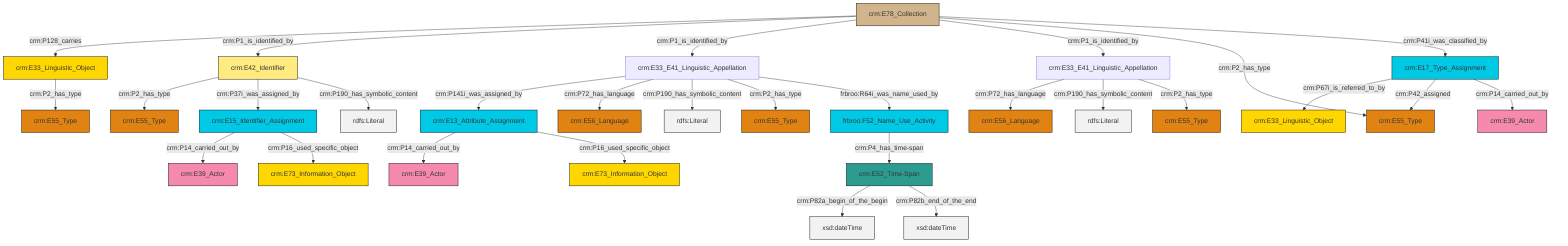 graph TD
classDef Literal fill:#f2f2f2,stroke:#000000;
classDef CRM_Entity fill:#FFFFFF,stroke:#000000;
classDef Temporal_Entity fill:#00C9E6, stroke:#000000;
classDef Type fill:#E18312, stroke:#000000;
classDef Time-Span fill:#2C9C91, stroke:#000000;
classDef Appellation fill:#FFEB7F, stroke:#000000;
classDef Place fill:#008836, stroke:#000000;
classDef Persistent_Item fill:#B266B2, stroke:#000000;
classDef Conceptual_Object fill:#FFD700, stroke:#000000;
classDef Physical_Thing fill:#D2B48C, stroke:#000000;
classDef Actor fill:#f58aad, stroke:#000000;
classDef PC_Classes fill:#4ce600, stroke:#000000;
classDef Multi fill:#cccccc,stroke:#000000;

4["crm:E33_E41_Linguistic_Appellation"]:::Default -->|crm:P141i_was_assigned_by| 5["crm:E13_Attribute_Assignment"]:::Temporal_Entity
6["crm:E78_Collection"]:::Physical_Thing -->|crm:P128_carries| 7["crm:E33_Linguistic_Object"]:::Conceptual_Object
0["crm:E17_Type_Assignment"]:::Temporal_Entity -->|crm:P67i_is_referred_to_by| 12["crm:E33_Linguistic_Object"]:::Conceptual_Object
13["crm:E52_Time-Span"]:::Time-Span -->|crm:P82a_begin_of_the_begin| 14[xsd:dateTime]:::Literal
4["crm:E33_E41_Linguistic_Appellation"]:::Default -->|crm:P72_has_language| 17["crm:E56_Language"]:::Type
18["crm:E33_E41_Linguistic_Appellation"]:::Default -->|crm:P72_has_language| 15["crm:E56_Language"]:::Type
13["crm:E52_Time-Span"]:::Time-Span -->|crm:P82b_end_of_the_end| 21[xsd:dateTime]:::Literal
4["crm:E33_E41_Linguistic_Appellation"]:::Default -->|crm:P190_has_symbolic_content| 24[rdfs:Literal]:::Literal
6["crm:E78_Collection"]:::Physical_Thing -->|crm:P1_is_identified_by| 25["crm:E42_Identifier"]:::Appellation
6["crm:E78_Collection"]:::Physical_Thing -->|crm:P1_is_identified_by| 4["crm:E33_E41_Linguistic_Appellation"]:::Default
4["crm:E33_E41_Linguistic_Appellation"]:::Default -->|crm:P2_has_type| 27["crm:E55_Type"]:::Type
18["crm:E33_E41_Linguistic_Appellation"]:::Default -->|crm:P190_has_symbolic_content| 28[rdfs:Literal]:::Literal
6["crm:E78_Collection"]:::Physical_Thing -->|crm:P1_is_identified_by| 18["crm:E33_E41_Linguistic_Appellation"]:::Default
6["crm:E78_Collection"]:::Physical_Thing -->|crm:P2_has_type| 29["crm:E55_Type"]:::Type
35["crm:E15_Identifier_Assignment"]:::Temporal_Entity -->|crm:P14_carried_out_by| 10["crm:E39_Actor"]:::Actor
4["crm:E33_E41_Linguistic_Appellation"]:::Default -->|frbroo:R64i_was_name_used_by| 2["frbroo:F52_Name_Use_Activity"]:::Temporal_Entity
35["crm:E15_Identifier_Assignment"]:::Temporal_Entity -->|crm:P16_used_specific_object| 36["crm:E73_Information_Object"]:::Conceptual_Object
0["crm:E17_Type_Assignment"]:::Temporal_Entity -->|crm:P42_assigned| 29["crm:E55_Type"]:::Type
0["crm:E17_Type_Assignment"]:::Temporal_Entity -->|crm:P14_carried_out_by| 37["crm:E39_Actor"]:::Actor
2["frbroo:F52_Name_Use_Activity"]:::Temporal_Entity -->|crm:P4_has_time-span| 13["crm:E52_Time-Span"]:::Time-Span
7["crm:E33_Linguistic_Object"]:::Conceptual_Object -->|crm:P2_has_type| 22["crm:E55_Type"]:::Type
25["crm:E42_Identifier"]:::Appellation -->|crm:P2_has_type| 42["crm:E55_Type"]:::Type
25["crm:E42_Identifier"]:::Appellation -->|crm:P37i_was_assigned_by| 35["crm:E15_Identifier_Assignment"]:::Temporal_Entity
25["crm:E42_Identifier"]:::Appellation -->|crm:P190_has_symbolic_content| 43[rdfs:Literal]:::Literal
5["crm:E13_Attribute_Assignment"]:::Temporal_Entity -->|crm:P14_carried_out_by| 45["crm:E39_Actor"]:::Actor
6["crm:E78_Collection"]:::Physical_Thing -->|crm:P41i_was_classified_by| 0["crm:E17_Type_Assignment"]:::Temporal_Entity
5["crm:E13_Attribute_Assignment"]:::Temporal_Entity -->|crm:P16_used_specific_object| 50["crm:E73_Information_Object"]:::Conceptual_Object
18["crm:E33_E41_Linguistic_Appellation"]:::Default -->|crm:P2_has_type| 8["crm:E55_Type"]:::Type